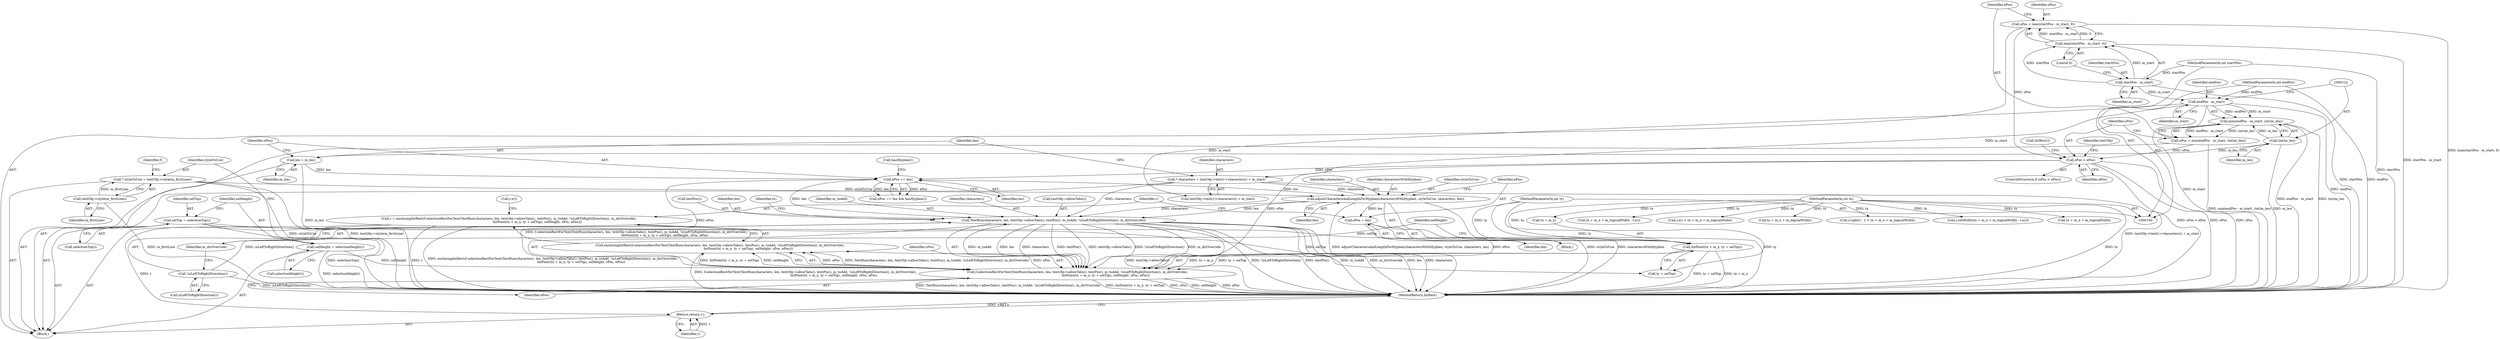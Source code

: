 digraph "1_Chrome_2c3d133e93d0455eb64bd96384f317674db79ab5@integer" {
"1000178" [label="(Call,r = enclosingIntRect(f.selectionRectForText(TextRun(characters, len, textObj->allowTabs(), textPos(), m_toAdd, !isLeftToRightDirection(), m_dirOverride),\n                                                        IntPoint(tx + m_x, ty + selTop), selHeight, sPos, ePos)))"];
"1000180" [label="(Call,enclosingIntRect(f.selectionRectForText(TextRun(characters, len, textObj->allowTabs(), textPos(), m_toAdd, !isLeftToRightDirection(), m_dirOverride),\n                                                        IntPoint(tx + m_x, ty + selTop), selHeight, sPos, ePos)))"];
"1000181" [label="(Call,f.selectionRectForText(TextRun(characters, len, textObj->allowTabs(), textPos(), m_toAdd, !isLeftToRightDirection(), m_dirOverride),\n                                                        IntPoint(tx + m_x, ty + selTop), selHeight, sPos, ePos))"];
"1000182" [label="(Call,TextRun(characters, len, textObj->allowTabs(), textPos(), m_toAdd, !isLeftToRightDirection(), m_dirOverride))"];
"1000169" [label="(Call,adjustCharactersAndLengthForHyphen(charactersWithHyphen, styleToUse, characters, len))"];
"1000143" [label="(Call,* styleToUse = textObj->style(m_firstLine))"];
"1000145" [label="(Call,textObj->style(m_firstLine))"];
"1000152" [label="(Call,* characters = textObj->text()->characters() + m_start)"];
"1000118" [label="(Call,endPos - m_start)"];
"1000104" [label="(MethodParameterIn,int endPos)"];
"1000110" [label="(Call,startPos - m_start)"];
"1000103" [label="(MethodParameterIn,int startPos)"];
"1000164" [label="(Call,ePos == len)"];
"1000125" [label="(Call,sPos > ePos)"];
"1000107" [label="(Call,sPos = max(startPos - m_start, 0))"];
"1000109" [label="(Call,max(startPos - m_start, 0))"];
"1000115" [label="(Call,ePos = min(endPos - m_start, (int)m_len))"];
"1000117" [label="(Call,min(endPos - m_start, (int)m_len))"];
"1000121" [label="(Call,(int)m_len)"];
"1000158" [label="(Call,len = m_len)"];
"1000188" [label="(Call,!isLeftToRightDirection())"];
"1000191" [label="(Call,IntPoint(tx + m_x, ty + selTop))"];
"1000101" [label="(MethodParameterIn,int tx)"];
"1000102" [label="(MethodParameterIn,int ty)"];
"1000135" [label="(Call,selTop = selectionTop())"];
"1000139" [label="(Call,selHeight = selectionHeight())"];
"1000174" [label="(Call,ePos = len)"];
"1000230" [label="(Return,return r;)"];
"1000204" [label="(Call,tx + m_x + m_logicalWidth)"];
"1000124" [label="(ControlStructure,if (sPos > ePos))"];
"1000137" [label="(Call,selectionTop())"];
"1000118" [label="(Call,endPos - m_start)"];
"1000203" [label="(Call,r.x())"];
"1000166" [label="(Identifier,len)"];
"1000187" [label="(Identifier,m_toAdd)"];
"1000129" [label="(Call,IntRect())"];
"1000183" [label="(Identifier,characters)"];
"1000127" [label="(Identifier,ePos)"];
"1000213" [label="(Call,r.right() - 1 > tx + m_x + m_logicalWidth)"];
"1000135" [label="(Call,selTop = selectionTop())"];
"1000139" [label="(Call,selHeight = selectionHeight())"];
"1000175" [label="(Identifier,ePos)"];
"1000180" [label="(Call,enclosingIntRect(f.selectionRectForText(TextRun(characters, len, textObj->allowTabs(), textPos(), m_toAdd, !isLeftToRightDirection(), m_dirOverride),\n                                                        IntPoint(tx + m_x, ty + selTop), selHeight, sPos, ePos)))"];
"1000109" [label="(Call,max(startPos - m_start, 0))"];
"1000132" [label="(Identifier,textObj)"];
"1000188" [label="(Call,!isLeftToRightDirection())"];
"1000172" [label="(Identifier,characters)"];
"1000179" [label="(Identifier,r)"];
"1000181" [label="(Call,f.selectionRectForText(TextRun(characters, len, textObj->allowTabs(), textPos(), m_toAdd, !isLeftToRightDirection(), m_dirOverride),\n                                                        IntPoint(tx + m_x, ty + selTop), selHeight, sPos, ePos))"];
"1000222" [label="(Call,r.setWidth(tx + m_x + m_logicalWidth - r.x()))"];
"1000185" [label="(Call,textObj->allowTabs())"];
"1000199" [label="(Identifier,sPos)"];
"1000165" [label="(Identifier,ePos)"];
"1000173" [label="(Identifier,len)"];
"1000116" [label="(Identifier,ePos)"];
"1000168" [label="(Block,)"];
"1000123" [label="(Identifier,m_len)"];
"1000152" [label="(Call,* characters = textObj->text()->characters() + m_start)"];
"1000115" [label="(Call,ePos = min(endPos - m_start, (int)m_len))"];
"1000119" [label="(Identifier,endPos)"];
"1000230" [label="(Return,return r;)"];
"1000159" [label="(Identifier,len)"];
"1000191" [label="(Call,IntPoint(tx + m_x, ty + selTop))"];
"1000198" [label="(Identifier,selHeight)"];
"1000120" [label="(Identifier,m_start)"];
"1000105" [label="(Block,)"];
"1000140" [label="(Identifier,selHeight)"];
"1000217" [label="(Call,tx + m_x + m_logicalWidth)"];
"1000144" [label="(Identifier,styleToUse)"];
"1000117" [label="(Call,min(endPos - m_start, (int)m_len))"];
"1000189" [label="(Call,isLeftToRightDirection())"];
"1000107" [label="(Call,sPos = max(startPos - m_start, 0))"];
"1000102" [label="(MethodParameterIn,int ty)"];
"1000153" [label="(Identifier,characters)"];
"1000232" [label="(MethodReturn,IntRect)"];
"1000154" [label="(Call,textObj->text()->characters() + m_start)"];
"1000104" [label="(MethodParameterIn,int endPos)"];
"1000169" [label="(Call,adjustCharactersAndLengthForHyphen(charactersWithHyphen, styleToUse, characters, len))"];
"1000143" [label="(Call,* styleToUse = textObj->style(m_firstLine))"];
"1000190" [label="(Identifier,m_dirOverride)"];
"1000141" [label="(Call,selectionHeight())"];
"1000200" [label="(Identifier,ePos)"];
"1000186" [label="(Call,textPos())"];
"1000184" [label="(Identifier,len)"];
"1000195" [label="(Call,ty + selTop)"];
"1000110" [label="(Call,startPos - m_start)"];
"1000108" [label="(Identifier,sPos)"];
"1000126" [label="(Identifier,sPos)"];
"1000176" [label="(Identifier,len)"];
"1000170" [label="(Identifier,charactersWithHyphen)"];
"1000146" [label="(Identifier,m_firstLine)"];
"1000121" [label="(Call,(int)m_len)"];
"1000112" [label="(Identifier,m_start)"];
"1000101" [label="(MethodParameterIn,int tx)"];
"1000158" [label="(Call,len = m_len)"];
"1000149" [label="(Identifier,f)"];
"1000163" [label="(Call,ePos == len && hasHyphen())"];
"1000223" [label="(Call,tx + m_x + m_logicalWidth - r.x())"];
"1000193" [label="(Identifier,tx)"];
"1000192" [label="(Call,tx + m_x)"];
"1000125" [label="(Call,sPos > ePos)"];
"1000182" [label="(Call,TextRun(characters, len, textObj->allowTabs(), textPos(), m_toAdd, !isLeftToRightDirection(), m_dirOverride))"];
"1000174" [label="(Call,ePos = len)"];
"1000164" [label="(Call,ePos == len)"];
"1000145" [label="(Call,textObj->style(m_firstLine))"];
"1000171" [label="(Identifier,styleToUse)"];
"1000178" [label="(Call,r = enclosingIntRect(f.selectionRectForText(TextRun(characters, len, textObj->allowTabs(), textPos(), m_toAdd, !isLeftToRightDirection(), m_dirOverride),\n                                                        IntPoint(tx + m_x, ty + selTop), selHeight, sPos, ePos)))"];
"1000103" [label="(MethodParameterIn,int startPos)"];
"1000111" [label="(Identifier,startPos)"];
"1000231" [label="(Identifier,r)"];
"1000113" [label="(Literal,0)"];
"1000160" [label="(Identifier,m_len)"];
"1000202" [label="(Call,r.x() > tx + m_x + m_logicalWidth)"];
"1000167" [label="(Call,hasHyphen())"];
"1000136" [label="(Identifier,selTop)"];
"1000178" -> "1000105"  [label="AST: "];
"1000178" -> "1000180"  [label="CFG: "];
"1000179" -> "1000178"  [label="AST: "];
"1000180" -> "1000178"  [label="AST: "];
"1000203" -> "1000178"  [label="CFG: "];
"1000178" -> "1000232"  [label="DDG: r"];
"1000178" -> "1000232"  [label="DDG: enclosingIntRect(f.selectionRectForText(TextRun(characters, len, textObj->allowTabs(), textPos(), m_toAdd, !isLeftToRightDirection(), m_dirOverride),\n                                                        IntPoint(tx + m_x, ty + selTop), selHeight, sPos, ePos))"];
"1000180" -> "1000178"  [label="DDG: f.selectionRectForText(TextRun(characters, len, textObj->allowTabs(), textPos(), m_toAdd, !isLeftToRightDirection(), m_dirOverride),\n                                                        IntPoint(tx + m_x, ty + selTop), selHeight, sPos, ePos)"];
"1000178" -> "1000230"  [label="DDG: r"];
"1000180" -> "1000181"  [label="CFG: "];
"1000181" -> "1000180"  [label="AST: "];
"1000180" -> "1000232"  [label="DDG: f.selectionRectForText(TextRun(characters, len, textObj->allowTabs(), textPos(), m_toAdd, !isLeftToRightDirection(), m_dirOverride),\n                                                        IntPoint(tx + m_x, ty + selTop), selHeight, sPos, ePos)"];
"1000181" -> "1000180"  [label="DDG: ePos"];
"1000181" -> "1000180"  [label="DDG: TextRun(characters, len, textObj->allowTabs(), textPos(), m_toAdd, !isLeftToRightDirection(), m_dirOverride)"];
"1000181" -> "1000180"  [label="DDG: sPos"];
"1000181" -> "1000180"  [label="DDG: IntPoint(tx + m_x, ty + selTop)"];
"1000181" -> "1000180"  [label="DDG: selHeight"];
"1000181" -> "1000200"  [label="CFG: "];
"1000182" -> "1000181"  [label="AST: "];
"1000191" -> "1000181"  [label="AST: "];
"1000198" -> "1000181"  [label="AST: "];
"1000199" -> "1000181"  [label="AST: "];
"1000200" -> "1000181"  [label="AST: "];
"1000181" -> "1000232"  [label="DDG: ePos"];
"1000181" -> "1000232"  [label="DDG: TextRun(characters, len, textObj->allowTabs(), textPos(), m_toAdd, !isLeftToRightDirection(), m_dirOverride)"];
"1000181" -> "1000232"  [label="DDG: IntPoint(tx + m_x, ty + selTop)"];
"1000181" -> "1000232"  [label="DDG: sPos"];
"1000181" -> "1000232"  [label="DDG: selHeight"];
"1000182" -> "1000181"  [label="DDG: m_toAdd"];
"1000182" -> "1000181"  [label="DDG: len"];
"1000182" -> "1000181"  [label="DDG: characters"];
"1000182" -> "1000181"  [label="DDG: textPos()"];
"1000182" -> "1000181"  [label="DDG: textObj->allowTabs()"];
"1000182" -> "1000181"  [label="DDG: !isLeftToRightDirection()"];
"1000182" -> "1000181"  [label="DDG: m_dirOverride"];
"1000191" -> "1000181"  [label="DDG: tx + m_x"];
"1000191" -> "1000181"  [label="DDG: ty + selTop"];
"1000139" -> "1000181"  [label="DDG: selHeight"];
"1000125" -> "1000181"  [label="DDG: sPos"];
"1000174" -> "1000181"  [label="DDG: ePos"];
"1000164" -> "1000181"  [label="DDG: ePos"];
"1000182" -> "1000190"  [label="CFG: "];
"1000183" -> "1000182"  [label="AST: "];
"1000184" -> "1000182"  [label="AST: "];
"1000185" -> "1000182"  [label="AST: "];
"1000186" -> "1000182"  [label="AST: "];
"1000187" -> "1000182"  [label="AST: "];
"1000188" -> "1000182"  [label="AST: "];
"1000190" -> "1000182"  [label="AST: "];
"1000193" -> "1000182"  [label="CFG: "];
"1000182" -> "1000232"  [label="DDG: textObj->allowTabs()"];
"1000182" -> "1000232"  [label="DDG: !isLeftToRightDirection()"];
"1000182" -> "1000232"  [label="DDG: textPos()"];
"1000182" -> "1000232"  [label="DDG: m_toAdd"];
"1000182" -> "1000232"  [label="DDG: m_dirOverride"];
"1000182" -> "1000232"  [label="DDG: len"];
"1000182" -> "1000232"  [label="DDG: characters"];
"1000169" -> "1000182"  [label="DDG: characters"];
"1000169" -> "1000182"  [label="DDG: len"];
"1000152" -> "1000182"  [label="DDG: characters"];
"1000164" -> "1000182"  [label="DDG: len"];
"1000188" -> "1000182"  [label="DDG: isLeftToRightDirection()"];
"1000169" -> "1000168"  [label="AST: "];
"1000169" -> "1000173"  [label="CFG: "];
"1000170" -> "1000169"  [label="AST: "];
"1000171" -> "1000169"  [label="AST: "];
"1000172" -> "1000169"  [label="AST: "];
"1000173" -> "1000169"  [label="AST: "];
"1000175" -> "1000169"  [label="CFG: "];
"1000169" -> "1000232"  [label="DDG: adjustCharactersAndLengthForHyphen(charactersWithHyphen, styleToUse, characters, len)"];
"1000169" -> "1000232"  [label="DDG: styleToUse"];
"1000169" -> "1000232"  [label="DDG: charactersWithHyphen"];
"1000143" -> "1000169"  [label="DDG: styleToUse"];
"1000152" -> "1000169"  [label="DDG: characters"];
"1000164" -> "1000169"  [label="DDG: len"];
"1000169" -> "1000174"  [label="DDG: len"];
"1000143" -> "1000105"  [label="AST: "];
"1000143" -> "1000145"  [label="CFG: "];
"1000144" -> "1000143"  [label="AST: "];
"1000145" -> "1000143"  [label="AST: "];
"1000149" -> "1000143"  [label="CFG: "];
"1000143" -> "1000232"  [label="DDG: styleToUse"];
"1000143" -> "1000232"  [label="DDG: textObj->style(m_firstLine)"];
"1000145" -> "1000143"  [label="DDG: m_firstLine"];
"1000145" -> "1000146"  [label="CFG: "];
"1000146" -> "1000145"  [label="AST: "];
"1000145" -> "1000232"  [label="DDG: m_firstLine"];
"1000152" -> "1000105"  [label="AST: "];
"1000152" -> "1000154"  [label="CFG: "];
"1000153" -> "1000152"  [label="AST: "];
"1000154" -> "1000152"  [label="AST: "];
"1000159" -> "1000152"  [label="CFG: "];
"1000152" -> "1000232"  [label="DDG: textObj->text()->characters() + m_start"];
"1000118" -> "1000152"  [label="DDG: m_start"];
"1000118" -> "1000117"  [label="AST: "];
"1000118" -> "1000120"  [label="CFG: "];
"1000119" -> "1000118"  [label="AST: "];
"1000120" -> "1000118"  [label="AST: "];
"1000122" -> "1000118"  [label="CFG: "];
"1000118" -> "1000232"  [label="DDG: m_start"];
"1000118" -> "1000232"  [label="DDG: endPos"];
"1000118" -> "1000117"  [label="DDG: endPos"];
"1000118" -> "1000117"  [label="DDG: m_start"];
"1000104" -> "1000118"  [label="DDG: endPos"];
"1000110" -> "1000118"  [label="DDG: m_start"];
"1000118" -> "1000154"  [label="DDG: m_start"];
"1000104" -> "1000100"  [label="AST: "];
"1000104" -> "1000232"  [label="DDG: endPos"];
"1000110" -> "1000109"  [label="AST: "];
"1000110" -> "1000112"  [label="CFG: "];
"1000111" -> "1000110"  [label="AST: "];
"1000112" -> "1000110"  [label="AST: "];
"1000113" -> "1000110"  [label="CFG: "];
"1000110" -> "1000232"  [label="DDG: startPos"];
"1000110" -> "1000109"  [label="DDG: startPos"];
"1000110" -> "1000109"  [label="DDG: m_start"];
"1000103" -> "1000110"  [label="DDG: startPos"];
"1000103" -> "1000100"  [label="AST: "];
"1000103" -> "1000232"  [label="DDG: startPos"];
"1000164" -> "1000163"  [label="AST: "];
"1000164" -> "1000166"  [label="CFG: "];
"1000165" -> "1000164"  [label="AST: "];
"1000166" -> "1000164"  [label="AST: "];
"1000167" -> "1000164"  [label="CFG: "];
"1000163" -> "1000164"  [label="CFG: "];
"1000164" -> "1000163"  [label="DDG: ePos"];
"1000164" -> "1000163"  [label="DDG: len"];
"1000125" -> "1000164"  [label="DDG: ePos"];
"1000158" -> "1000164"  [label="DDG: len"];
"1000125" -> "1000124"  [label="AST: "];
"1000125" -> "1000127"  [label="CFG: "];
"1000126" -> "1000125"  [label="AST: "];
"1000127" -> "1000125"  [label="AST: "];
"1000129" -> "1000125"  [label="CFG: "];
"1000132" -> "1000125"  [label="CFG: "];
"1000125" -> "1000232"  [label="DDG: sPos"];
"1000125" -> "1000232"  [label="DDG: sPos > ePos"];
"1000125" -> "1000232"  [label="DDG: ePos"];
"1000107" -> "1000125"  [label="DDG: sPos"];
"1000115" -> "1000125"  [label="DDG: ePos"];
"1000107" -> "1000105"  [label="AST: "];
"1000107" -> "1000109"  [label="CFG: "];
"1000108" -> "1000107"  [label="AST: "];
"1000109" -> "1000107"  [label="AST: "];
"1000116" -> "1000107"  [label="CFG: "];
"1000107" -> "1000232"  [label="DDG: max(startPos - m_start, 0)"];
"1000109" -> "1000107"  [label="DDG: startPos - m_start"];
"1000109" -> "1000107"  [label="DDG: 0"];
"1000109" -> "1000113"  [label="CFG: "];
"1000113" -> "1000109"  [label="AST: "];
"1000109" -> "1000232"  [label="DDG: startPos - m_start"];
"1000115" -> "1000105"  [label="AST: "];
"1000115" -> "1000117"  [label="CFG: "];
"1000116" -> "1000115"  [label="AST: "];
"1000117" -> "1000115"  [label="AST: "];
"1000126" -> "1000115"  [label="CFG: "];
"1000115" -> "1000232"  [label="DDG: min(endPos - m_start, (int)m_len)"];
"1000117" -> "1000115"  [label="DDG: endPos - m_start"];
"1000117" -> "1000115"  [label="DDG: (int)m_len"];
"1000117" -> "1000121"  [label="CFG: "];
"1000121" -> "1000117"  [label="AST: "];
"1000117" -> "1000232"  [label="DDG: endPos - m_start"];
"1000117" -> "1000232"  [label="DDG: (int)m_len"];
"1000121" -> "1000117"  [label="DDG: m_len"];
"1000121" -> "1000123"  [label="CFG: "];
"1000122" -> "1000121"  [label="AST: "];
"1000123" -> "1000121"  [label="AST: "];
"1000121" -> "1000232"  [label="DDG: m_len"];
"1000121" -> "1000158"  [label="DDG: m_len"];
"1000158" -> "1000105"  [label="AST: "];
"1000158" -> "1000160"  [label="CFG: "];
"1000159" -> "1000158"  [label="AST: "];
"1000160" -> "1000158"  [label="AST: "];
"1000165" -> "1000158"  [label="CFG: "];
"1000158" -> "1000232"  [label="DDG: m_len"];
"1000188" -> "1000189"  [label="CFG: "];
"1000189" -> "1000188"  [label="AST: "];
"1000190" -> "1000188"  [label="CFG: "];
"1000188" -> "1000232"  [label="DDG: isLeftToRightDirection()"];
"1000191" -> "1000195"  [label="CFG: "];
"1000192" -> "1000191"  [label="AST: "];
"1000195" -> "1000191"  [label="AST: "];
"1000198" -> "1000191"  [label="CFG: "];
"1000191" -> "1000232"  [label="DDG: ty + selTop"];
"1000191" -> "1000232"  [label="DDG: tx + m_x"];
"1000101" -> "1000191"  [label="DDG: tx"];
"1000102" -> "1000191"  [label="DDG: ty"];
"1000135" -> "1000191"  [label="DDG: selTop"];
"1000101" -> "1000100"  [label="AST: "];
"1000101" -> "1000232"  [label="DDG: tx"];
"1000101" -> "1000192"  [label="DDG: tx"];
"1000101" -> "1000202"  [label="DDG: tx"];
"1000101" -> "1000204"  [label="DDG: tx"];
"1000101" -> "1000213"  [label="DDG: tx"];
"1000101" -> "1000217"  [label="DDG: tx"];
"1000101" -> "1000222"  [label="DDG: tx"];
"1000101" -> "1000223"  [label="DDG: tx"];
"1000102" -> "1000100"  [label="AST: "];
"1000102" -> "1000232"  [label="DDG: ty"];
"1000102" -> "1000195"  [label="DDG: ty"];
"1000135" -> "1000105"  [label="AST: "];
"1000135" -> "1000137"  [label="CFG: "];
"1000136" -> "1000135"  [label="AST: "];
"1000137" -> "1000135"  [label="AST: "];
"1000140" -> "1000135"  [label="CFG: "];
"1000135" -> "1000232"  [label="DDG: selectionTop()"];
"1000135" -> "1000195"  [label="DDG: selTop"];
"1000139" -> "1000105"  [label="AST: "];
"1000139" -> "1000141"  [label="CFG: "];
"1000140" -> "1000139"  [label="AST: "];
"1000141" -> "1000139"  [label="AST: "];
"1000144" -> "1000139"  [label="CFG: "];
"1000139" -> "1000232"  [label="DDG: selectionHeight()"];
"1000174" -> "1000168"  [label="AST: "];
"1000174" -> "1000176"  [label="CFG: "];
"1000175" -> "1000174"  [label="AST: "];
"1000176" -> "1000174"  [label="AST: "];
"1000179" -> "1000174"  [label="CFG: "];
"1000230" -> "1000105"  [label="AST: "];
"1000230" -> "1000231"  [label="CFG: "];
"1000231" -> "1000230"  [label="AST: "];
"1000232" -> "1000230"  [label="CFG: "];
"1000230" -> "1000232"  [label="DDG: <RET>"];
"1000231" -> "1000230"  [label="DDG: r"];
}
